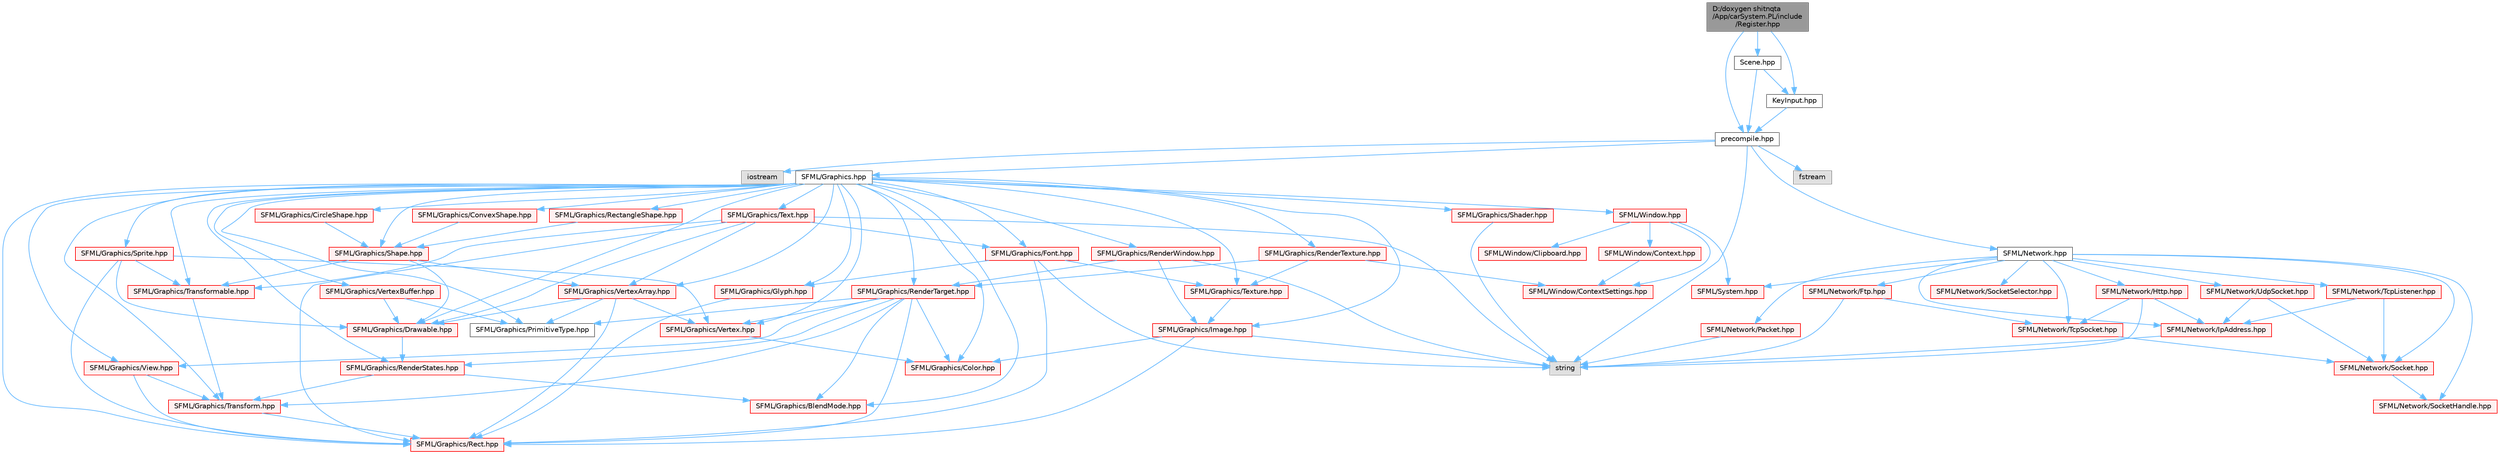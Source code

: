 digraph "D:/doxygen shitnqta/App/carSystem.PL/include/Register.hpp"
{
 // INTERACTIVE_SVG=YES
 // LATEX_PDF_SIZE
  bgcolor="transparent";
  edge [fontname=Helvetica,fontsize=10,labelfontname=Helvetica,labelfontsize=10];
  node [fontname=Helvetica,fontsize=10,shape=box,height=0.2,width=0.4];
  Node1 [id="Node000001",label="D:/doxygen shitnqta\l/App/carSystem.PL/include\l/Register.hpp",height=0.2,width=0.4,color="gray40", fillcolor="grey60", style="filled", fontcolor="black",tooltip=" "];
  Node1 -> Node2 [id="edge1_Node000001_Node000002",color="steelblue1",style="solid",tooltip=" "];
  Node2 [id="Node000002",label="precompile.hpp",height=0.2,width=0.4,color="grey40", fillcolor="white", style="filled",URL="$a02200.html",tooltip=" "];
  Node2 -> Node3 [id="edge2_Node000002_Node000003",color="steelblue1",style="solid",tooltip=" "];
  Node3 [id="Node000003",label="iostream",height=0.2,width=0.4,color="grey60", fillcolor="#E0E0E0", style="filled",tooltip=" "];
  Node2 -> Node4 [id="edge3_Node000002_Node000004",color="steelblue1",style="solid",tooltip=" "];
  Node4 [id="Node000004",label="SFML/Graphics.hpp",height=0.2,width=0.4,color="grey40", fillcolor="white", style="filled",URL="$a00452.html",tooltip=" "];
  Node4 -> Node5 [id="edge4_Node000004_Node000005",color="steelblue1",style="solid",tooltip=" "];
  Node5 [id="Node000005",label="SFML/Window.hpp",height=0.2,width=0.4,color="red", fillcolor="#FFF0F0", style="filled",URL="$a00605.html",tooltip=" "];
  Node5 -> Node6 [id="edge5_Node000005_Node000006",color="steelblue1",style="solid",tooltip=" "];
  Node6 [id="Node000006",label="SFML/System.hpp",height=0.2,width=0.4,color="red", fillcolor="#FFF0F0", style="filled",URL="$a00566.html",tooltip=" "];
  Node5 -> Node39 [id="edge6_Node000005_Node000039",color="steelblue1",style="solid",tooltip=" "];
  Node39 [id="Node000039",label="SFML/Window/Clipboard.hpp",height=0.2,width=0.4,color="red", fillcolor="#FFF0F0", style="filled",URL="$a00569.html",tooltip=" "];
  Node5 -> Node41 [id="edge7_Node000005_Node000041",color="steelblue1",style="solid",tooltip=" "];
  Node41 [id="Node000041",label="SFML/Window/Context.hpp",height=0.2,width=0.4,color="red", fillcolor="#FFF0F0", style="filled",URL="$a00572.html",tooltip=" "];
  Node41 -> Node43 [id="edge8_Node000041_Node000043",color="steelblue1",style="solid",tooltip=" "];
  Node43 [id="Node000043",label="SFML/Window/ContextSettings.hpp",height=0.2,width=0.4,color="red", fillcolor="#FFF0F0", style="filled",URL="$a00575.html",tooltip=" "];
  Node5 -> Node43 [id="edge9_Node000005_Node000043",color="steelblue1",style="solid",tooltip=" "];
  Node4 -> Node56 [id="edge10_Node000004_Node000056",color="steelblue1",style="solid",tooltip=" "];
  Node56 [id="Node000056",label="SFML/Graphics/BlendMode.hpp",height=0.2,width=0.4,color="red", fillcolor="#FFF0F0", style="filled",URL="$a00365.html",tooltip=" "];
  Node4 -> Node58 [id="edge11_Node000004_Node000058",color="steelblue1",style="solid",tooltip=" "];
  Node58 [id="Node000058",label="SFML/Graphics/CircleShape.hpp",height=0.2,width=0.4,color="red", fillcolor="#FFF0F0", style="filled",URL="$a00368.html",tooltip=" "];
  Node58 -> Node59 [id="edge12_Node000058_Node000059",color="steelblue1",style="solid",tooltip=" "];
  Node59 [id="Node000059",label="SFML/Graphics/Shape.hpp",height=0.2,width=0.4,color="red", fillcolor="#FFF0F0", style="filled",URL="$a00422.html",tooltip=" "];
  Node59 -> Node60 [id="edge13_Node000059_Node000060",color="steelblue1",style="solid",tooltip=" "];
  Node60 [id="Node000060",label="SFML/Graphics/Drawable.hpp",height=0.2,width=0.4,color="red", fillcolor="#FFF0F0", style="filled",URL="$a00377.html",tooltip=" "];
  Node60 -> Node61 [id="edge14_Node000060_Node000061",color="steelblue1",style="solid",tooltip=" "];
  Node61 [id="Node000061",label="SFML/Graphics/RenderStates.hpp",height=0.2,width=0.4,color="red", fillcolor="#FFF0F0", style="filled",URL="$a00407.html",tooltip=" "];
  Node61 -> Node56 [id="edge15_Node000061_Node000056",color="steelblue1",style="solid",tooltip=" "];
  Node61 -> Node62 [id="edge16_Node000061_Node000062",color="steelblue1",style="solid",tooltip=" "];
  Node62 [id="Node000062",label="SFML/Graphics/Transform.hpp",height=0.2,width=0.4,color="red", fillcolor="#FFF0F0", style="filled",URL="$a00434.html",tooltip=" "];
  Node62 -> Node63 [id="edge17_Node000062_Node000063",color="steelblue1",style="solid",tooltip=" "];
  Node63 [id="Node000063",label="SFML/Graphics/Rect.hpp",height=0.2,width=0.4,color="red", fillcolor="#FFF0F0", style="filled",URL="$a00398.html",tooltip=" "];
  Node59 -> Node65 [id="edge18_Node000059_Node000065",color="steelblue1",style="solid",tooltip=" "];
  Node65 [id="Node000065",label="SFML/Graphics/Transformable.hpp",height=0.2,width=0.4,color="red", fillcolor="#FFF0F0", style="filled",URL="$a00437.html",tooltip=" "];
  Node65 -> Node62 [id="edge19_Node000065_Node000062",color="steelblue1",style="solid",tooltip=" "];
  Node59 -> Node66 [id="edge20_Node000059_Node000066",color="steelblue1",style="solid",tooltip=" "];
  Node66 [id="Node000066",label="SFML/Graphics/VertexArray.hpp",height=0.2,width=0.4,color="red", fillcolor="#FFF0F0", style="filled",URL="$a00443.html",tooltip=" "];
  Node66 -> Node67 [id="edge21_Node000066_Node000067",color="steelblue1",style="solid",tooltip=" "];
  Node67 [id="Node000067",label="SFML/Graphics/Vertex.hpp",height=0.2,width=0.4,color="red", fillcolor="#FFF0F0", style="filled",URL="$a00440.html",tooltip=" "];
  Node67 -> Node68 [id="edge22_Node000067_Node000068",color="steelblue1",style="solid",tooltip=" "];
  Node68 [id="Node000068",label="SFML/Graphics/Color.hpp",height=0.2,width=0.4,color="red", fillcolor="#FFF0F0", style="filled",URL="$a00371.html",tooltip=" "];
  Node66 -> Node69 [id="edge23_Node000066_Node000069",color="steelblue1",style="solid",tooltip=" "];
  Node69 [id="Node000069",label="SFML/Graphics/PrimitiveType.hpp",height=0.2,width=0.4,color="grey40", fillcolor="white", style="filled",URL="$a00395.html",tooltip=" "];
  Node66 -> Node63 [id="edge24_Node000066_Node000063",color="steelblue1",style="solid",tooltip=" "];
  Node66 -> Node60 [id="edge25_Node000066_Node000060",color="steelblue1",style="solid",tooltip=" "];
  Node4 -> Node68 [id="edge26_Node000004_Node000068",color="steelblue1",style="solid",tooltip=" "];
  Node4 -> Node70 [id="edge27_Node000004_Node000070",color="steelblue1",style="solid",tooltip=" "];
  Node70 [id="Node000070",label="SFML/Graphics/ConvexShape.hpp",height=0.2,width=0.4,color="red", fillcolor="#FFF0F0", style="filled",URL="$a00374.html",tooltip=" "];
  Node70 -> Node59 [id="edge28_Node000070_Node000059",color="steelblue1",style="solid",tooltip=" "];
  Node4 -> Node60 [id="edge29_Node000004_Node000060",color="steelblue1",style="solid",tooltip=" "];
  Node4 -> Node71 [id="edge30_Node000004_Node000071",color="steelblue1",style="solid",tooltip=" "];
  Node71 [id="Node000071",label="SFML/Graphics/Font.hpp",height=0.2,width=0.4,color="red", fillcolor="#FFF0F0", style="filled",URL="$a00380.html",tooltip=" "];
  Node71 -> Node72 [id="edge31_Node000071_Node000072",color="steelblue1",style="solid",tooltip=" "];
  Node72 [id="Node000072",label="SFML/Graphics/Glyph.hpp",height=0.2,width=0.4,color="red", fillcolor="#FFF0F0", style="filled",URL="$a00389.html",tooltip=" "];
  Node72 -> Node63 [id="edge32_Node000072_Node000063",color="steelblue1",style="solid",tooltip=" "];
  Node71 -> Node73 [id="edge33_Node000071_Node000073",color="steelblue1",style="solid",tooltip=" "];
  Node73 [id="Node000073",label="SFML/Graphics/Texture.hpp",height=0.2,width=0.4,color="red", fillcolor="#FFF0F0", style="filled",URL="$a00431.html",tooltip=" "];
  Node73 -> Node74 [id="edge34_Node000073_Node000074",color="steelblue1",style="solid",tooltip=" "];
  Node74 [id="Node000074",label="SFML/Graphics/Image.hpp",height=0.2,width=0.4,color="red", fillcolor="#FFF0F0", style="filled",URL="$a00392.html",tooltip=" "];
  Node74 -> Node68 [id="edge35_Node000074_Node000068",color="steelblue1",style="solid",tooltip=" "];
  Node74 -> Node63 [id="edge36_Node000074_Node000063",color="steelblue1",style="solid",tooltip=" "];
  Node74 -> Node17 [id="edge37_Node000074_Node000017",color="steelblue1",style="solid",tooltip=" "];
  Node17 [id="Node000017",label="string",height=0.2,width=0.4,color="grey60", fillcolor="#E0E0E0", style="filled",tooltip=" "];
  Node71 -> Node63 [id="edge38_Node000071_Node000063",color="steelblue1",style="solid",tooltip=" "];
  Node71 -> Node17 [id="edge39_Node000071_Node000017",color="steelblue1",style="solid",tooltip=" "];
  Node4 -> Node72 [id="edge40_Node000004_Node000072",color="steelblue1",style="solid",tooltip=" "];
  Node4 -> Node74 [id="edge41_Node000004_Node000074",color="steelblue1",style="solid",tooltip=" "];
  Node4 -> Node69 [id="edge42_Node000004_Node000069",color="steelblue1",style="solid",tooltip=" "];
  Node4 -> Node63 [id="edge43_Node000004_Node000063",color="steelblue1",style="solid",tooltip=" "];
  Node4 -> Node76 [id="edge44_Node000004_Node000076",color="steelblue1",style="solid",tooltip=" "];
  Node76 [id="Node000076",label="SFML/Graphics/RectangleShape.hpp",height=0.2,width=0.4,color="red", fillcolor="#FFF0F0", style="filled",URL="$a00404.html",tooltip=" "];
  Node76 -> Node59 [id="edge45_Node000076_Node000059",color="steelblue1",style="solid",tooltip=" "];
  Node4 -> Node61 [id="edge46_Node000004_Node000061",color="steelblue1",style="solid",tooltip=" "];
  Node4 -> Node77 [id="edge47_Node000004_Node000077",color="steelblue1",style="solid",tooltip=" "];
  Node77 [id="Node000077",label="SFML/Graphics/RenderTarget.hpp",height=0.2,width=0.4,color="red", fillcolor="#FFF0F0", style="filled",URL="$a00410.html",tooltip=" "];
  Node77 -> Node68 [id="edge48_Node000077_Node000068",color="steelblue1",style="solid",tooltip=" "];
  Node77 -> Node63 [id="edge49_Node000077_Node000063",color="steelblue1",style="solid",tooltip=" "];
  Node77 -> Node78 [id="edge50_Node000077_Node000078",color="steelblue1",style="solid",tooltip=" "];
  Node78 [id="Node000078",label="SFML/Graphics/View.hpp",height=0.2,width=0.4,color="red", fillcolor="#FFF0F0", style="filled",URL="$a00449.html",tooltip=" "];
  Node78 -> Node63 [id="edge51_Node000078_Node000063",color="steelblue1",style="solid",tooltip=" "];
  Node78 -> Node62 [id="edge52_Node000078_Node000062",color="steelblue1",style="solid",tooltip=" "];
  Node77 -> Node62 [id="edge53_Node000077_Node000062",color="steelblue1",style="solid",tooltip=" "];
  Node77 -> Node56 [id="edge54_Node000077_Node000056",color="steelblue1",style="solid",tooltip=" "];
  Node77 -> Node61 [id="edge55_Node000077_Node000061",color="steelblue1",style="solid",tooltip=" "];
  Node77 -> Node69 [id="edge56_Node000077_Node000069",color="steelblue1",style="solid",tooltip=" "];
  Node77 -> Node67 [id="edge57_Node000077_Node000067",color="steelblue1",style="solid",tooltip=" "];
  Node4 -> Node79 [id="edge58_Node000004_Node000079",color="steelblue1",style="solid",tooltip=" "];
  Node79 [id="Node000079",label="SFML/Graphics/RenderTexture.hpp",height=0.2,width=0.4,color="red", fillcolor="#FFF0F0", style="filled",URL="$a00413.html",tooltip=" "];
  Node79 -> Node73 [id="edge59_Node000079_Node000073",color="steelblue1",style="solid",tooltip=" "];
  Node79 -> Node77 [id="edge60_Node000079_Node000077",color="steelblue1",style="solid",tooltip=" "];
  Node79 -> Node43 [id="edge61_Node000079_Node000043",color="steelblue1",style="solid",tooltip=" "];
  Node4 -> Node80 [id="edge62_Node000004_Node000080",color="steelblue1",style="solid",tooltip=" "];
  Node80 [id="Node000080",label="SFML/Graphics/RenderWindow.hpp",height=0.2,width=0.4,color="red", fillcolor="#FFF0F0", style="filled",URL="$a00416.html",tooltip=" "];
  Node80 -> Node77 [id="edge63_Node000080_Node000077",color="steelblue1",style="solid",tooltip=" "];
  Node80 -> Node74 [id="edge64_Node000080_Node000074",color="steelblue1",style="solid",tooltip=" "];
  Node80 -> Node17 [id="edge65_Node000080_Node000017",color="steelblue1",style="solid",tooltip=" "];
  Node4 -> Node81 [id="edge66_Node000004_Node000081",color="steelblue1",style="solid",tooltip=" "];
  Node81 [id="Node000081",label="SFML/Graphics/Shader.hpp",height=0.2,width=0.4,color="red", fillcolor="#FFF0F0", style="filled",URL="$a00419.html",tooltip=" "];
  Node81 -> Node17 [id="edge67_Node000081_Node000017",color="steelblue1",style="solid",tooltip=" "];
  Node4 -> Node59 [id="edge68_Node000004_Node000059",color="steelblue1",style="solid",tooltip=" "];
  Node4 -> Node84 [id="edge69_Node000004_Node000084",color="steelblue1",style="solid",tooltip=" "];
  Node84 [id="Node000084",label="SFML/Graphics/Sprite.hpp",height=0.2,width=0.4,color="red", fillcolor="#FFF0F0", style="filled",URL="$a00425.html",tooltip=" "];
  Node84 -> Node60 [id="edge70_Node000084_Node000060",color="steelblue1",style="solid",tooltip=" "];
  Node84 -> Node65 [id="edge71_Node000084_Node000065",color="steelblue1",style="solid",tooltip=" "];
  Node84 -> Node67 [id="edge72_Node000084_Node000067",color="steelblue1",style="solid",tooltip=" "];
  Node84 -> Node63 [id="edge73_Node000084_Node000063",color="steelblue1",style="solid",tooltip=" "];
  Node4 -> Node85 [id="edge74_Node000004_Node000085",color="steelblue1",style="solid",tooltip=" "];
  Node85 [id="Node000085",label="SFML/Graphics/Text.hpp",height=0.2,width=0.4,color="red", fillcolor="#FFF0F0", style="filled",URL="$a00428.html",tooltip=" "];
  Node85 -> Node60 [id="edge75_Node000085_Node000060",color="steelblue1",style="solid",tooltip=" "];
  Node85 -> Node65 [id="edge76_Node000085_Node000065",color="steelblue1",style="solid",tooltip=" "];
  Node85 -> Node71 [id="edge77_Node000085_Node000071",color="steelblue1",style="solid",tooltip=" "];
  Node85 -> Node63 [id="edge78_Node000085_Node000063",color="steelblue1",style="solid",tooltip=" "];
  Node85 -> Node66 [id="edge79_Node000085_Node000066",color="steelblue1",style="solid",tooltip=" "];
  Node85 -> Node17 [id="edge80_Node000085_Node000017",color="steelblue1",style="solid",tooltip=" "];
  Node4 -> Node73 [id="edge81_Node000004_Node000073",color="steelblue1",style="solid",tooltip=" "];
  Node4 -> Node62 [id="edge82_Node000004_Node000062",color="steelblue1",style="solid",tooltip=" "];
  Node4 -> Node65 [id="edge83_Node000004_Node000065",color="steelblue1",style="solid",tooltip=" "];
  Node4 -> Node67 [id="edge84_Node000004_Node000067",color="steelblue1",style="solid",tooltip=" "];
  Node4 -> Node66 [id="edge85_Node000004_Node000066",color="steelblue1",style="solid",tooltip=" "];
  Node4 -> Node86 [id="edge86_Node000004_Node000086",color="steelblue1",style="solid",tooltip=" "];
  Node86 [id="Node000086",label="SFML/Graphics/VertexBuffer.hpp",height=0.2,width=0.4,color="red", fillcolor="#FFF0F0", style="filled",URL="$a00446.html",tooltip=" "];
  Node86 -> Node69 [id="edge87_Node000086_Node000069",color="steelblue1",style="solid",tooltip=" "];
  Node86 -> Node60 [id="edge88_Node000086_Node000060",color="steelblue1",style="solid",tooltip=" "];
  Node4 -> Node78 [id="edge89_Node000004_Node000078",color="steelblue1",style="solid",tooltip=" "];
  Node2 -> Node17 [id="edge90_Node000002_Node000017",color="steelblue1",style="solid",tooltip=" "];
  Node2 -> Node87 [id="edge91_Node000002_Node000087",color="steelblue1",style="solid",tooltip=" "];
  Node87 [id="Node000087",label="SFML/Network.hpp",height=0.2,width=0.4,color="grey40", fillcolor="white", style="filled",URL="$a00488.html",tooltip=" "];
  Node87 -> Node6 [id="edge92_Node000087_Node000006",color="steelblue1",style="solid",tooltip=" "];
  Node87 -> Node88 [id="edge93_Node000087_Node000088",color="steelblue1",style="solid",tooltip=" "];
  Node88 [id="Node000088",label="SFML/Network/Ftp.hpp",height=0.2,width=0.4,color="red", fillcolor="#FFF0F0", style="filled",URL="$a00458.html",tooltip=" "];
  Node88 -> Node90 [id="edge94_Node000088_Node000090",color="steelblue1",style="solid",tooltip=" "];
  Node90 [id="Node000090",label="SFML/Network/TcpSocket.hpp",height=0.2,width=0.4,color="red", fillcolor="#FFF0F0", style="filled",URL="$a00482.html",tooltip=" "];
  Node90 -> Node91 [id="edge95_Node000090_Node000091",color="steelblue1",style="solid",tooltip=" "];
  Node91 [id="Node000091",label="SFML/Network/Socket.hpp",height=0.2,width=0.4,color="red", fillcolor="#FFF0F0", style="filled",URL="$a00470.html",tooltip=" "];
  Node91 -> Node92 [id="edge96_Node000091_Node000092",color="steelblue1",style="solid",tooltip=" "];
  Node92 [id="Node000092",label="SFML/Network/SocketHandle.hpp",height=0.2,width=0.4,color="red", fillcolor="#FFF0F0", style="filled",URL="$a00473.html",tooltip=" "];
  Node88 -> Node17 [id="edge97_Node000088_Node000017",color="steelblue1",style="solid",tooltip=" "];
  Node87 -> Node93 [id="edge98_Node000087_Node000093",color="steelblue1",style="solid",tooltip=" "];
  Node93 [id="Node000093",label="SFML/Network/Http.hpp",height=0.2,width=0.4,color="red", fillcolor="#FFF0F0", style="filled",URL="$a00461.html",tooltip=" "];
  Node93 -> Node94 [id="edge99_Node000093_Node000094",color="steelblue1",style="solid",tooltip=" "];
  Node94 [id="Node000094",label="SFML/Network/IpAddress.hpp",height=0.2,width=0.4,color="red", fillcolor="#FFF0F0", style="filled",URL="$a00464.html",tooltip=" "];
  Node94 -> Node17 [id="edge100_Node000094_Node000017",color="steelblue1",style="solid",tooltip=" "];
  Node93 -> Node90 [id="edge101_Node000093_Node000090",color="steelblue1",style="solid",tooltip=" "];
  Node93 -> Node17 [id="edge102_Node000093_Node000017",color="steelblue1",style="solid",tooltip=" "];
  Node87 -> Node94 [id="edge103_Node000087_Node000094",color="steelblue1",style="solid",tooltip=" "];
  Node87 -> Node96 [id="edge104_Node000087_Node000096",color="steelblue1",style="solid",tooltip=" "];
  Node96 [id="Node000096",label="SFML/Network/Packet.hpp",height=0.2,width=0.4,color="red", fillcolor="#FFF0F0", style="filled",URL="$a00467.html",tooltip=" "];
  Node96 -> Node17 [id="edge105_Node000096_Node000017",color="steelblue1",style="solid",tooltip=" "];
  Node87 -> Node91 [id="edge106_Node000087_Node000091",color="steelblue1",style="solid",tooltip=" "];
  Node87 -> Node92 [id="edge107_Node000087_Node000092",color="steelblue1",style="solid",tooltip=" "];
  Node87 -> Node97 [id="edge108_Node000087_Node000097",color="steelblue1",style="solid",tooltip=" "];
  Node97 [id="Node000097",label="SFML/Network/SocketSelector.hpp",height=0.2,width=0.4,color="red", fillcolor="#FFF0F0", style="filled",URL="$a00476.html",tooltip=" "];
  Node87 -> Node98 [id="edge109_Node000087_Node000098",color="steelblue1",style="solid",tooltip=" "];
  Node98 [id="Node000098",label="SFML/Network/TcpListener.hpp",height=0.2,width=0.4,color="red", fillcolor="#FFF0F0", style="filled",URL="$a00479.html",tooltip=" "];
  Node98 -> Node91 [id="edge110_Node000098_Node000091",color="steelblue1",style="solid",tooltip=" "];
  Node98 -> Node94 [id="edge111_Node000098_Node000094",color="steelblue1",style="solid",tooltip=" "];
  Node87 -> Node90 [id="edge112_Node000087_Node000090",color="steelblue1",style="solid",tooltip=" "];
  Node87 -> Node99 [id="edge113_Node000087_Node000099",color="steelblue1",style="solid",tooltip=" "];
  Node99 [id="Node000099",label="SFML/Network/UdpSocket.hpp",height=0.2,width=0.4,color="red", fillcolor="#FFF0F0", style="filled",URL="$a00485.html",tooltip=" "];
  Node99 -> Node91 [id="edge114_Node000099_Node000091",color="steelblue1",style="solid",tooltip=" "];
  Node99 -> Node94 [id="edge115_Node000099_Node000094",color="steelblue1",style="solid",tooltip=" "];
  Node2 -> Node100 [id="edge116_Node000002_Node000100",color="steelblue1",style="solid",tooltip=" "];
  Node100 [id="Node000100",label="fstream",height=0.2,width=0.4,color="grey60", fillcolor="#E0E0E0", style="filled",tooltip=" "];
  Node1 -> Node101 [id="edge117_Node000001_Node000101",color="steelblue1",style="solid",tooltip=" "];
  Node101 [id="Node000101",label="Scene.hpp",height=0.2,width=0.4,color="grey40", fillcolor="white", style="filled",URL="$a00302.html",tooltip=" "];
  Node101 -> Node2 [id="edge118_Node000101_Node000002",color="steelblue1",style="solid",tooltip=" "];
  Node101 -> Node102 [id="edge119_Node000101_Node000102",color="steelblue1",style="solid",tooltip=" "];
  Node102 [id="Node000102",label="KeyInput.hpp",height=0.2,width=0.4,color="grey40", fillcolor="white", style="filled",URL="$a00275.html",tooltip=" "];
  Node102 -> Node2 [id="edge120_Node000102_Node000002",color="steelblue1",style="solid",tooltip=" "];
  Node1 -> Node102 [id="edge121_Node000001_Node000102",color="steelblue1",style="solid",tooltip=" "];
}
